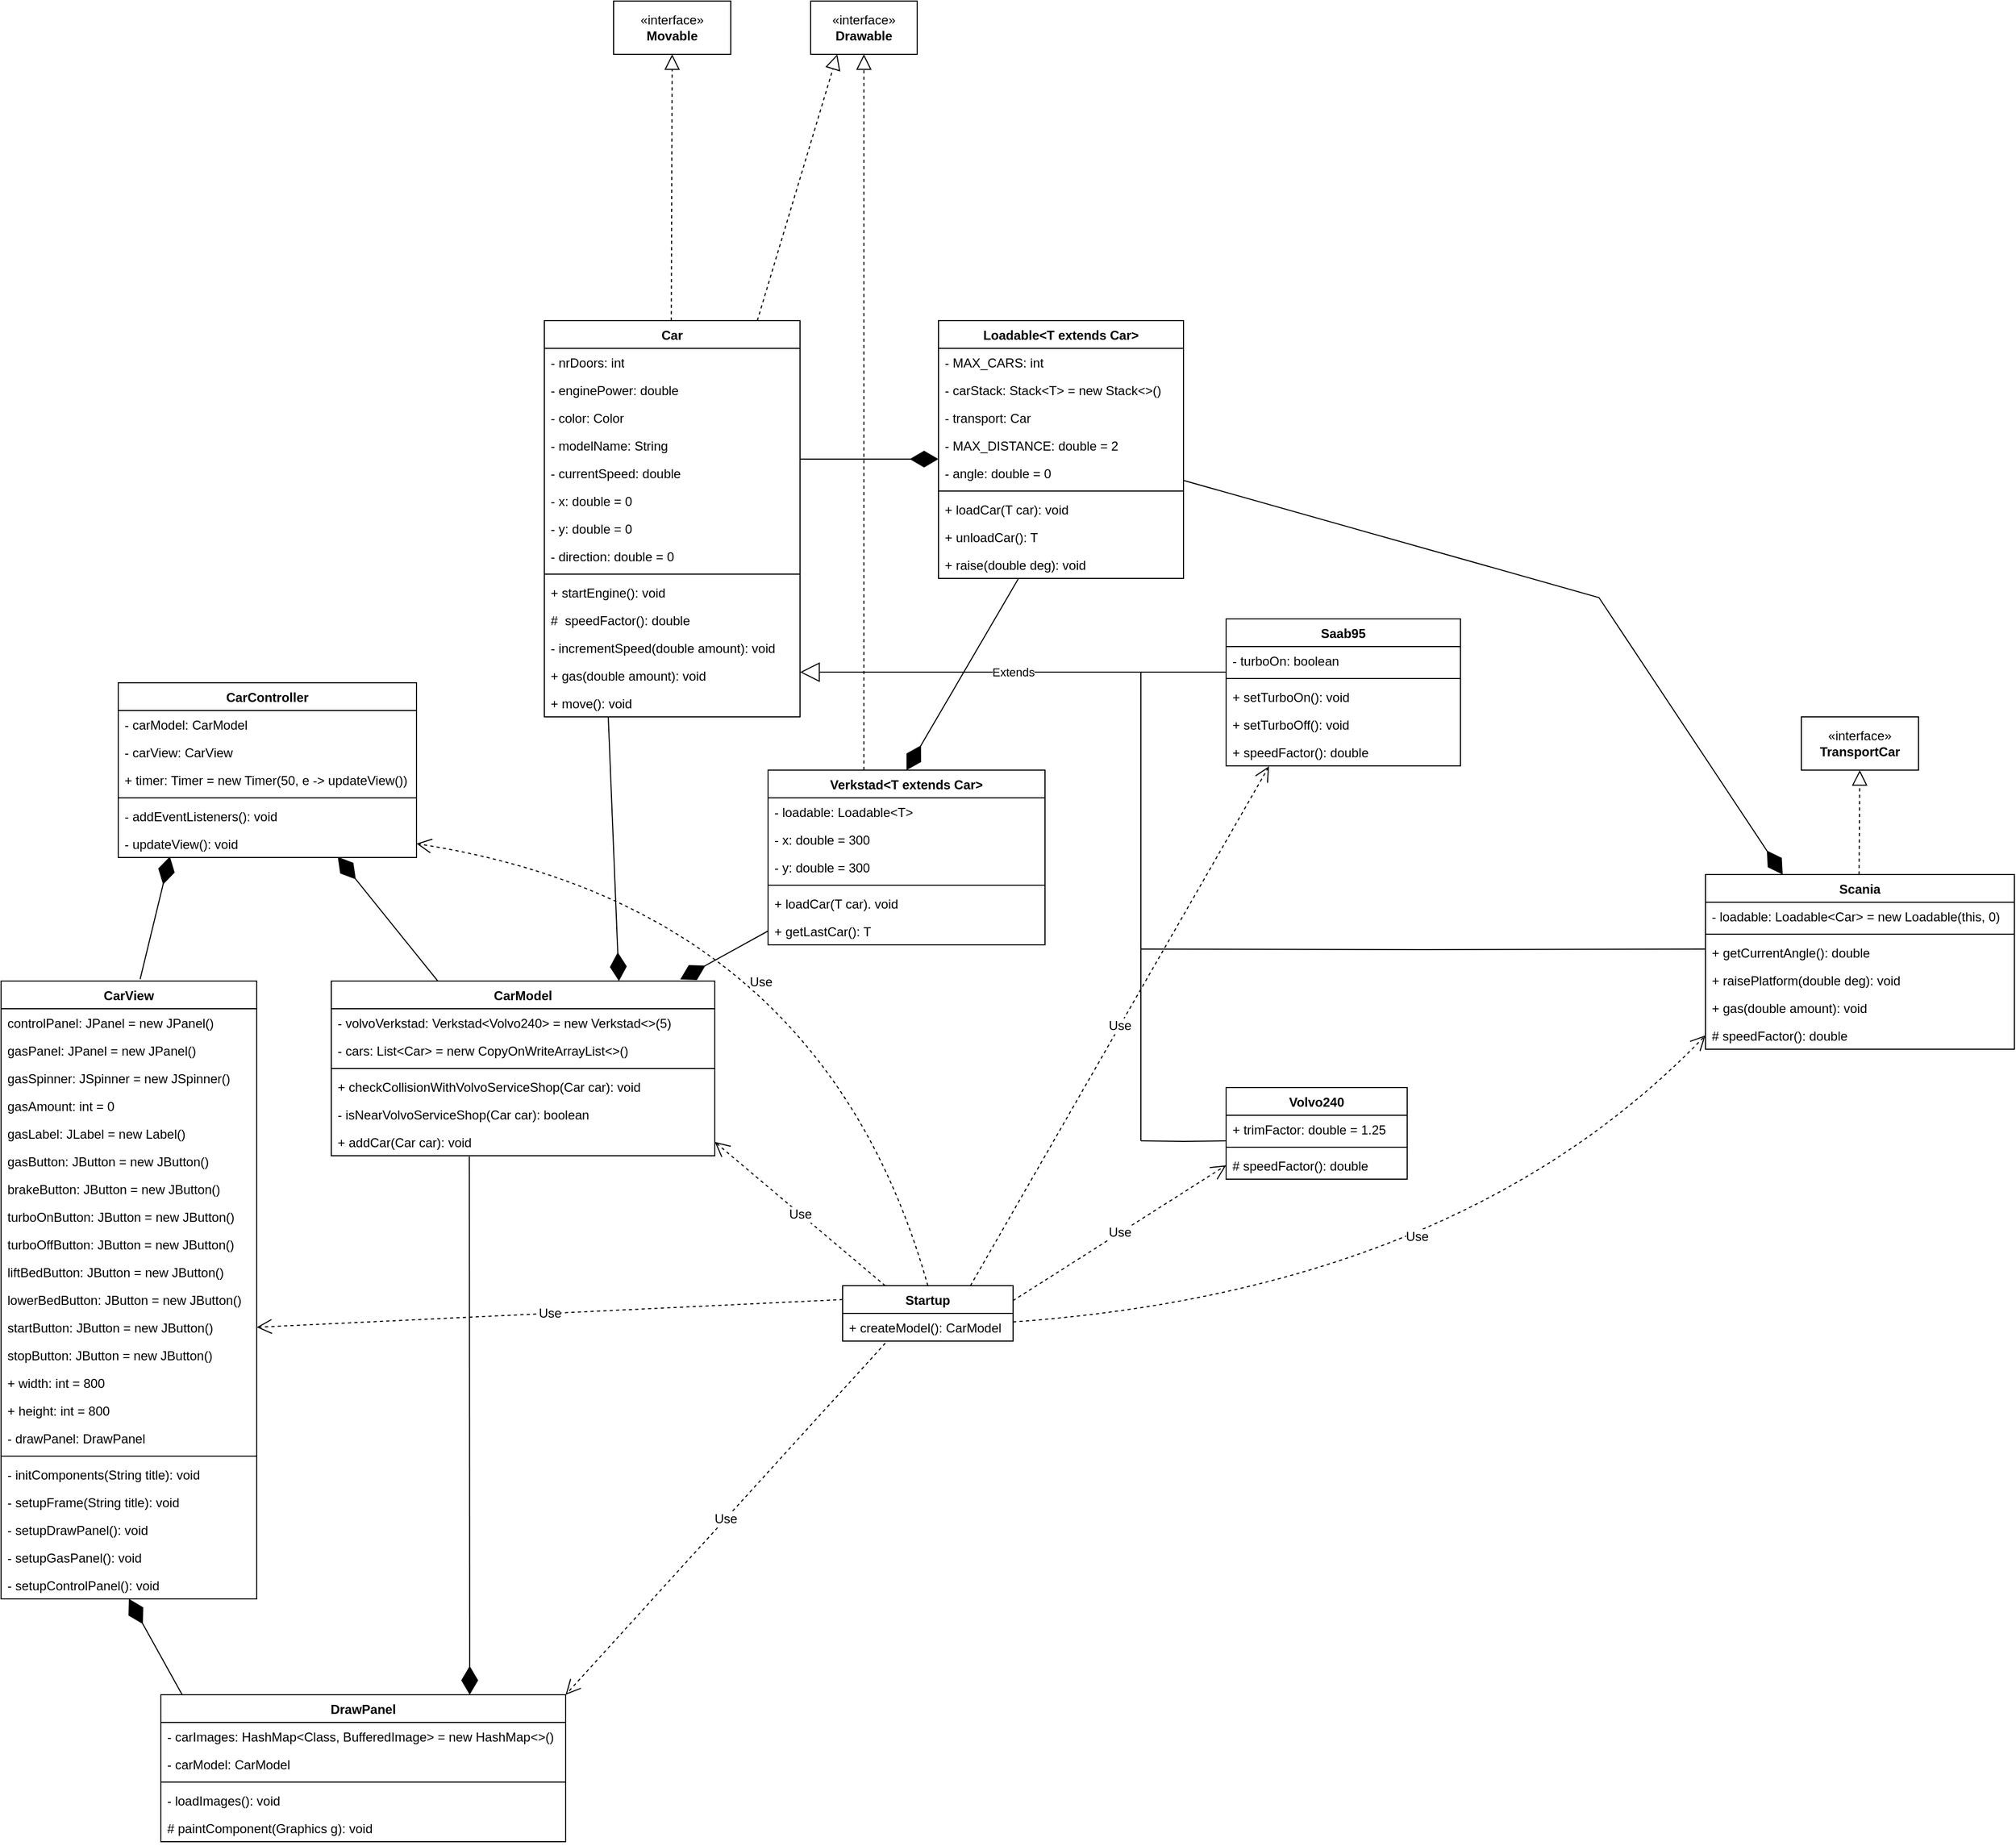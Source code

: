 <mxfile version="26.0.16">
  <diagram id="C5RBs43oDa-KdzZeNtuy" name="Page-1">
    <mxGraphModel dx="3727" dy="2959" grid="1" gridSize="10" guides="1" tooltips="1" connect="1" arrows="1" fold="1" page="1" pageScale="1" pageWidth="827" pageHeight="1169" math="0" shadow="0">
      <root>
        <mxCell id="WIyWlLk6GJQsqaUBKTNV-0" />
        <mxCell id="WIyWlLk6GJQsqaUBKTNV-1" parent="WIyWlLk6GJQsqaUBKTNV-0" />
        <mxCell id="vu15pe2K17fFgzoadhBt-0" value="CarController" style="swimlane;fontStyle=1;align=center;verticalAlign=top;childLayout=stackLayout;horizontal=1;startSize=26;horizontalStack=0;resizeParent=1;resizeParentMax=0;resizeLast=0;collapsible=1;marginBottom=0;whiteSpace=wrap;html=1;" parent="WIyWlLk6GJQsqaUBKTNV-1" vertex="1">
          <mxGeometry x="-560" y="-240" width="280" height="164" as="geometry" />
        </mxCell>
        <mxCell id="vu15pe2K17fFgzoadhBt-7" value="- carModel: CarModel" style="text;strokeColor=none;fillColor=none;align=left;verticalAlign=top;spacingLeft=4;spacingRight=4;overflow=hidden;rotatable=0;points=[[0,0.5],[1,0.5]];portConstraint=eastwest;whiteSpace=wrap;html=1;" parent="vu15pe2K17fFgzoadhBt-0" vertex="1">
          <mxGeometry y="26" width="280" height="26" as="geometry" />
        </mxCell>
        <mxCell id="vu15pe2K17fFgzoadhBt-8" value="- carView: CarView" style="text;strokeColor=none;fillColor=none;align=left;verticalAlign=top;spacingLeft=4;spacingRight=4;overflow=hidden;rotatable=0;points=[[0,0.5],[1,0.5]];portConstraint=eastwest;whiteSpace=wrap;html=1;" parent="vu15pe2K17fFgzoadhBt-0" vertex="1">
          <mxGeometry y="52" width="280" height="26" as="geometry" />
        </mxCell>
        <mxCell id="vu15pe2K17fFgzoadhBt-6" value="+ timer: Timer = new Timer(50, e -&amp;gt; updateView())" style="text;strokeColor=none;fillColor=none;align=left;verticalAlign=top;spacingLeft=4;spacingRight=4;overflow=hidden;rotatable=0;points=[[0,0.5],[1,0.5]];portConstraint=eastwest;whiteSpace=wrap;html=1;" parent="vu15pe2K17fFgzoadhBt-0" vertex="1">
          <mxGeometry y="78" width="280" height="26" as="geometry" />
        </mxCell>
        <mxCell id="vu15pe2K17fFgzoadhBt-2" value="" style="line;strokeWidth=1;fillColor=none;align=left;verticalAlign=middle;spacingTop=-1;spacingLeft=3;spacingRight=3;rotatable=0;labelPosition=right;points=[];portConstraint=eastwest;strokeColor=inherit;" parent="vu15pe2K17fFgzoadhBt-0" vertex="1">
          <mxGeometry y="104" width="280" height="8" as="geometry" />
        </mxCell>
        <mxCell id="vu15pe2K17fFgzoadhBt-10" value="- addEventListeners(): void" style="text;strokeColor=none;fillColor=none;align=left;verticalAlign=top;spacingLeft=4;spacingRight=4;overflow=hidden;rotatable=0;points=[[0,0.5],[1,0.5]];portConstraint=eastwest;whiteSpace=wrap;html=1;" parent="vu15pe2K17fFgzoadhBt-0" vertex="1">
          <mxGeometry y="112" width="280" height="26" as="geometry" />
        </mxCell>
        <mxCell id="vu15pe2K17fFgzoadhBt-9" value="- updateView(): void" style="text;strokeColor=none;fillColor=none;align=left;verticalAlign=top;spacingLeft=4;spacingRight=4;overflow=hidden;rotatable=0;points=[[0,0.5],[1,0.5]];portConstraint=eastwest;whiteSpace=wrap;html=1;" parent="vu15pe2K17fFgzoadhBt-0" vertex="1">
          <mxGeometry y="138" width="280" height="26" as="geometry" />
        </mxCell>
        <mxCell id="vu15pe2K17fFgzoadhBt-11" value="Car" style="swimlane;fontStyle=1;align=center;verticalAlign=top;childLayout=stackLayout;horizontal=1;startSize=26;horizontalStack=0;resizeParent=1;resizeParentMax=0;resizeLast=0;collapsible=1;marginBottom=0;whiteSpace=wrap;html=1;" parent="WIyWlLk6GJQsqaUBKTNV-1" vertex="1">
          <mxGeometry x="-160" y="-580" width="240" height="372" as="geometry" />
        </mxCell>
        <mxCell id="vu15pe2K17fFgzoadhBt-12" value="- nrDoors: int" style="text;strokeColor=none;fillColor=none;align=left;verticalAlign=top;spacingLeft=4;spacingRight=4;overflow=hidden;rotatable=0;points=[[0,0.5],[1,0.5]];portConstraint=eastwest;whiteSpace=wrap;html=1;" parent="vu15pe2K17fFgzoadhBt-11" vertex="1">
          <mxGeometry y="26" width="240" height="26" as="geometry" />
        </mxCell>
        <mxCell id="vu15pe2K17fFgzoadhBt-13" value="- enginePower: double" style="text;strokeColor=none;fillColor=none;align=left;verticalAlign=top;spacingLeft=4;spacingRight=4;overflow=hidden;rotatable=0;points=[[0,0.5],[1,0.5]];portConstraint=eastwest;whiteSpace=wrap;html=1;" parent="vu15pe2K17fFgzoadhBt-11" vertex="1">
          <mxGeometry y="52" width="240" height="26" as="geometry" />
        </mxCell>
        <mxCell id="vu15pe2K17fFgzoadhBt-21" value="- color: Color" style="text;strokeColor=none;fillColor=none;align=left;verticalAlign=top;spacingLeft=4;spacingRight=4;overflow=hidden;rotatable=0;points=[[0,0.5],[1,0.5]];portConstraint=eastwest;whiteSpace=wrap;html=1;" parent="vu15pe2K17fFgzoadhBt-11" vertex="1">
          <mxGeometry y="78" width="240" height="26" as="geometry" />
        </mxCell>
        <mxCell id="vu15pe2K17fFgzoadhBt-20" value="- modelName: String" style="text;strokeColor=none;fillColor=none;align=left;verticalAlign=top;spacingLeft=4;spacingRight=4;overflow=hidden;rotatable=0;points=[[0,0.5],[1,0.5]];portConstraint=eastwest;whiteSpace=wrap;html=1;" parent="vu15pe2K17fFgzoadhBt-11" vertex="1">
          <mxGeometry y="104" width="240" height="26" as="geometry" />
        </mxCell>
        <mxCell id="vu15pe2K17fFgzoadhBt-19" value="- currentSpeed: double" style="text;strokeColor=none;fillColor=none;align=left;verticalAlign=top;spacingLeft=4;spacingRight=4;overflow=hidden;rotatable=0;points=[[0,0.5],[1,0.5]];portConstraint=eastwest;whiteSpace=wrap;html=1;" parent="vu15pe2K17fFgzoadhBt-11" vertex="1">
          <mxGeometry y="130" width="240" height="26" as="geometry" />
        </mxCell>
        <mxCell id="vu15pe2K17fFgzoadhBt-22" value="- x: double = 0" style="text;strokeColor=none;fillColor=none;align=left;verticalAlign=top;spacingLeft=4;spacingRight=4;overflow=hidden;rotatable=0;points=[[0,0.5],[1,0.5]];portConstraint=eastwest;whiteSpace=wrap;html=1;" parent="vu15pe2K17fFgzoadhBt-11" vertex="1">
          <mxGeometry y="156" width="240" height="26" as="geometry" />
        </mxCell>
        <mxCell id="vu15pe2K17fFgzoadhBt-18" value="- y: double = 0" style="text;strokeColor=none;fillColor=none;align=left;verticalAlign=top;spacingLeft=4;spacingRight=4;overflow=hidden;rotatable=0;points=[[0,0.5],[1,0.5]];portConstraint=eastwest;whiteSpace=wrap;html=1;" parent="vu15pe2K17fFgzoadhBt-11" vertex="1">
          <mxGeometry y="182" width="240" height="26" as="geometry" />
        </mxCell>
        <mxCell id="vu15pe2K17fFgzoadhBt-14" value="- direction: double = 0" style="text;strokeColor=none;fillColor=none;align=left;verticalAlign=top;spacingLeft=4;spacingRight=4;overflow=hidden;rotatable=0;points=[[0,0.5],[1,0.5]];portConstraint=eastwest;whiteSpace=wrap;html=1;" parent="vu15pe2K17fFgzoadhBt-11" vertex="1">
          <mxGeometry y="208" width="240" height="26" as="geometry" />
        </mxCell>
        <mxCell id="vu15pe2K17fFgzoadhBt-15" value="" style="line;strokeWidth=1;fillColor=none;align=left;verticalAlign=middle;spacingTop=-1;spacingLeft=3;spacingRight=3;rotatable=0;labelPosition=right;points=[];portConstraint=eastwest;strokeColor=inherit;" parent="vu15pe2K17fFgzoadhBt-11" vertex="1">
          <mxGeometry y="234" width="240" height="8" as="geometry" />
        </mxCell>
        <mxCell id="vu15pe2K17fFgzoadhBt-23" value="+ startEngine(): void" style="text;strokeColor=none;fillColor=none;align=left;verticalAlign=top;spacingLeft=4;spacingRight=4;overflow=hidden;rotatable=0;points=[[0,0.5],[1,0.5]];portConstraint=eastwest;whiteSpace=wrap;html=1;" parent="vu15pe2K17fFgzoadhBt-11" vertex="1">
          <mxGeometry y="242" width="240" height="26" as="geometry" />
        </mxCell>
        <mxCell id="vu15pe2K17fFgzoadhBt-24" value="# &amp;nbsp;speedFactor(): double" style="text;strokeColor=none;fillColor=none;align=left;verticalAlign=top;spacingLeft=4;spacingRight=4;overflow=hidden;rotatable=0;points=[[0,0.5],[1,0.5]];portConstraint=eastwest;whiteSpace=wrap;html=1;" parent="vu15pe2K17fFgzoadhBt-11" vertex="1">
          <mxGeometry y="268" width="240" height="26" as="geometry" />
        </mxCell>
        <mxCell id="vu15pe2K17fFgzoadhBt-17" value="- incrementSpeed(double amount): void" style="text;strokeColor=none;fillColor=none;align=left;verticalAlign=top;spacingLeft=4;spacingRight=4;overflow=hidden;rotatable=0;points=[[0,0.5],[1,0.5]];portConstraint=eastwest;whiteSpace=wrap;html=1;" parent="vu15pe2K17fFgzoadhBt-11" vertex="1">
          <mxGeometry y="294" width="240" height="26" as="geometry" />
        </mxCell>
        <mxCell id="vu15pe2K17fFgzoadhBt-25" value="+ gas(double amount): void" style="text;strokeColor=none;fillColor=none;align=left;verticalAlign=top;spacingLeft=4;spacingRight=4;overflow=hidden;rotatable=0;points=[[0,0.5],[1,0.5]];portConstraint=eastwest;whiteSpace=wrap;html=1;" parent="vu15pe2K17fFgzoadhBt-11" vertex="1">
          <mxGeometry y="320" width="240" height="26" as="geometry" />
        </mxCell>
        <mxCell id="vu15pe2K17fFgzoadhBt-26" value="+ move(): void" style="text;strokeColor=none;fillColor=none;align=left;verticalAlign=top;spacingLeft=4;spacingRight=4;overflow=hidden;rotatable=0;points=[[0,0.5],[1,0.5]];portConstraint=eastwest;whiteSpace=wrap;html=1;" parent="vu15pe2K17fFgzoadhBt-11" vertex="1">
          <mxGeometry y="346" width="240" height="26" as="geometry" />
        </mxCell>
        <mxCell id="vu15pe2K17fFgzoadhBt-28" value="CarModel" style="swimlane;fontStyle=1;align=center;verticalAlign=top;childLayout=stackLayout;horizontal=1;startSize=26;horizontalStack=0;resizeParent=1;resizeParentMax=0;resizeLast=0;collapsible=1;marginBottom=0;whiteSpace=wrap;html=1;" parent="WIyWlLk6GJQsqaUBKTNV-1" vertex="1">
          <mxGeometry x="-360" y="40" width="360" height="164" as="geometry" />
        </mxCell>
        <mxCell id="vu15pe2K17fFgzoadhBt-29" value="- volvoVerkstad: Verkstad&amp;lt;Volvo240&amp;gt; = new Verkstad&amp;lt;&amp;gt;(5)" style="text;strokeColor=none;fillColor=none;align=left;verticalAlign=top;spacingLeft=4;spacingRight=4;overflow=hidden;rotatable=0;points=[[0,0.5],[1,0.5]];portConstraint=eastwest;whiteSpace=wrap;html=1;" parent="vu15pe2K17fFgzoadhBt-28" vertex="1">
          <mxGeometry y="26" width="360" height="26" as="geometry" />
        </mxCell>
        <mxCell id="vu15pe2K17fFgzoadhBt-30" value="- cars: List&amp;lt;Car&amp;gt; = nerw CopyOnWriteArrayList&amp;lt;&amp;gt;()" style="text;strokeColor=none;fillColor=none;align=left;verticalAlign=top;spacingLeft=4;spacingRight=4;overflow=hidden;rotatable=0;points=[[0,0.5],[1,0.5]];portConstraint=eastwest;whiteSpace=wrap;html=1;" parent="vu15pe2K17fFgzoadhBt-28" vertex="1">
          <mxGeometry y="52" width="360" height="26" as="geometry" />
        </mxCell>
        <mxCell id="vu15pe2K17fFgzoadhBt-37" value="" style="line;strokeWidth=1;fillColor=none;align=left;verticalAlign=middle;spacingTop=-1;spacingLeft=3;spacingRight=3;rotatable=0;labelPosition=right;points=[];portConstraint=eastwest;strokeColor=inherit;" parent="vu15pe2K17fFgzoadhBt-28" vertex="1">
          <mxGeometry y="78" width="360" height="8" as="geometry" />
        </mxCell>
        <mxCell id="vu15pe2K17fFgzoadhBt-38" value="+ checkCollisionWithVolvoServiceShop(Car car): void" style="text;strokeColor=none;fillColor=none;align=left;verticalAlign=top;spacingLeft=4;spacingRight=4;overflow=hidden;rotatable=0;points=[[0,0.5],[1,0.5]];portConstraint=eastwest;whiteSpace=wrap;html=1;" parent="vu15pe2K17fFgzoadhBt-28" vertex="1">
          <mxGeometry y="86" width="360" height="26" as="geometry" />
        </mxCell>
        <mxCell id="vu15pe2K17fFgzoadhBt-39" value="- isNearVolvoServiceShop(Car car): boolean" style="text;strokeColor=none;fillColor=none;align=left;verticalAlign=top;spacingLeft=4;spacingRight=4;overflow=hidden;rotatable=0;points=[[0,0.5],[1,0.5]];portConstraint=eastwest;whiteSpace=wrap;html=1;" parent="vu15pe2K17fFgzoadhBt-28" vertex="1">
          <mxGeometry y="112" width="360" height="26" as="geometry" />
        </mxCell>
        <mxCell id="vu15pe2K17fFgzoadhBt-40" value="+ addCar(Car car): void" style="text;strokeColor=none;fillColor=none;align=left;verticalAlign=top;spacingLeft=4;spacingRight=4;overflow=hidden;rotatable=0;points=[[0,0.5],[1,0.5]];portConstraint=eastwest;whiteSpace=wrap;html=1;" parent="vu15pe2K17fFgzoadhBt-28" vertex="1">
          <mxGeometry y="138" width="360" height="26" as="geometry" />
        </mxCell>
        <mxCell id="vu15pe2K17fFgzoadhBt-44" value="Loadable&amp;lt;T extends Car&amp;gt;" style="swimlane;fontStyle=1;align=center;verticalAlign=top;childLayout=stackLayout;horizontal=1;startSize=26;horizontalStack=0;resizeParent=1;resizeParentMax=0;resizeLast=0;collapsible=1;marginBottom=0;whiteSpace=wrap;html=1;" parent="WIyWlLk6GJQsqaUBKTNV-1" vertex="1">
          <mxGeometry x="210" y="-580" width="230" height="242" as="geometry" />
        </mxCell>
        <mxCell id="vu15pe2K17fFgzoadhBt-45" value="- MAX_CARS: int" style="text;strokeColor=none;fillColor=none;align=left;verticalAlign=top;spacingLeft=4;spacingRight=4;overflow=hidden;rotatable=0;points=[[0,0.5],[1,0.5]];portConstraint=eastwest;whiteSpace=wrap;html=1;" parent="vu15pe2K17fFgzoadhBt-44" vertex="1">
          <mxGeometry y="26" width="230" height="26" as="geometry" />
        </mxCell>
        <mxCell id="vu15pe2K17fFgzoadhBt-46" value="- carStack: Stack&amp;lt;T&amp;gt; = new Stack&amp;lt;&amp;gt;()" style="text;strokeColor=none;fillColor=none;align=left;verticalAlign=top;spacingLeft=4;spacingRight=4;overflow=hidden;rotatable=0;points=[[0,0.5],[1,0.5]];portConstraint=eastwest;whiteSpace=wrap;html=1;" parent="vu15pe2K17fFgzoadhBt-44" vertex="1">
          <mxGeometry y="52" width="230" height="26" as="geometry" />
        </mxCell>
        <mxCell id="vu15pe2K17fFgzoadhBt-52" value="- transport: Car" style="text;strokeColor=none;fillColor=none;align=left;verticalAlign=top;spacingLeft=4;spacingRight=4;overflow=hidden;rotatable=0;points=[[0,0.5],[1,0.5]];portConstraint=eastwest;whiteSpace=wrap;html=1;" parent="vu15pe2K17fFgzoadhBt-44" vertex="1">
          <mxGeometry y="78" width="230" height="26" as="geometry" />
        </mxCell>
        <mxCell id="vu15pe2K17fFgzoadhBt-53" value="- MAX_DISTANCE: double = 2" style="text;strokeColor=none;fillColor=none;align=left;verticalAlign=top;spacingLeft=4;spacingRight=4;overflow=hidden;rotatable=0;points=[[0,0.5],[1,0.5]];portConstraint=eastwest;whiteSpace=wrap;html=1;" parent="vu15pe2K17fFgzoadhBt-44" vertex="1">
          <mxGeometry y="104" width="230" height="26" as="geometry" />
        </mxCell>
        <mxCell id="vu15pe2K17fFgzoadhBt-51" value="- angle: double = 0" style="text;strokeColor=none;fillColor=none;align=left;verticalAlign=top;spacingLeft=4;spacingRight=4;overflow=hidden;rotatable=0;points=[[0,0.5],[1,0.5]];portConstraint=eastwest;whiteSpace=wrap;html=1;" parent="vu15pe2K17fFgzoadhBt-44" vertex="1">
          <mxGeometry y="130" width="230" height="26" as="geometry" />
        </mxCell>
        <mxCell id="vu15pe2K17fFgzoadhBt-47" value="" style="line;strokeWidth=1;fillColor=none;align=left;verticalAlign=middle;spacingTop=-1;spacingLeft=3;spacingRight=3;rotatable=0;labelPosition=right;points=[];portConstraint=eastwest;strokeColor=inherit;" parent="vu15pe2K17fFgzoadhBt-44" vertex="1">
          <mxGeometry y="156" width="230" height="8" as="geometry" />
        </mxCell>
        <mxCell id="vu15pe2K17fFgzoadhBt-48" value="+ loadCar(T car): void" style="text;strokeColor=none;fillColor=none;align=left;verticalAlign=top;spacingLeft=4;spacingRight=4;overflow=hidden;rotatable=0;points=[[0,0.5],[1,0.5]];portConstraint=eastwest;whiteSpace=wrap;html=1;" parent="vu15pe2K17fFgzoadhBt-44" vertex="1">
          <mxGeometry y="164" width="230" height="26" as="geometry" />
        </mxCell>
        <mxCell id="vu15pe2K17fFgzoadhBt-49" value="+ unloadCar(): T" style="text;strokeColor=none;fillColor=none;align=left;verticalAlign=top;spacingLeft=4;spacingRight=4;overflow=hidden;rotatable=0;points=[[0,0.5],[1,0.5]];portConstraint=eastwest;whiteSpace=wrap;html=1;" parent="vu15pe2K17fFgzoadhBt-44" vertex="1">
          <mxGeometry y="190" width="230" height="26" as="geometry" />
        </mxCell>
        <mxCell id="vu15pe2K17fFgzoadhBt-50" value="+ raise(double deg): void" style="text;strokeColor=none;fillColor=none;align=left;verticalAlign=top;spacingLeft=4;spacingRight=4;overflow=hidden;rotatable=0;points=[[0,0.5],[1,0.5]];portConstraint=eastwest;whiteSpace=wrap;html=1;" parent="vu15pe2K17fFgzoadhBt-44" vertex="1">
          <mxGeometry y="216" width="230" height="26" as="geometry" />
        </mxCell>
        <mxCell id="vu15pe2K17fFgzoadhBt-54" value="Saab95" style="swimlane;fontStyle=1;align=center;verticalAlign=top;childLayout=stackLayout;horizontal=1;startSize=26;horizontalStack=0;resizeParent=1;resizeParentMax=0;resizeLast=0;collapsible=1;marginBottom=0;whiteSpace=wrap;html=1;" parent="WIyWlLk6GJQsqaUBKTNV-1" vertex="1">
          <mxGeometry x="480" y="-300" width="220" height="138" as="geometry" />
        </mxCell>
        <mxCell id="vu15pe2K17fFgzoadhBt-56" value="- turboOn: boolean" style="text;strokeColor=none;fillColor=none;align=left;verticalAlign=top;spacingLeft=4;spacingRight=4;overflow=hidden;rotatable=0;points=[[0,0.5],[1,0.5]];portConstraint=eastwest;whiteSpace=wrap;html=1;" parent="vu15pe2K17fFgzoadhBt-54" vertex="1">
          <mxGeometry y="26" width="220" height="26" as="geometry" />
        </mxCell>
        <mxCell id="vu15pe2K17fFgzoadhBt-60" value="" style="line;strokeWidth=1;fillColor=none;align=left;verticalAlign=middle;spacingTop=-1;spacingLeft=3;spacingRight=3;rotatable=0;labelPosition=right;points=[];portConstraint=eastwest;strokeColor=inherit;" parent="vu15pe2K17fFgzoadhBt-54" vertex="1">
          <mxGeometry y="52" width="220" height="8" as="geometry" />
        </mxCell>
        <mxCell id="vu15pe2K17fFgzoadhBt-61" value="+ setTurboOn(): void" style="text;strokeColor=none;fillColor=none;align=left;verticalAlign=top;spacingLeft=4;spacingRight=4;overflow=hidden;rotatable=0;points=[[0,0.5],[1,0.5]];portConstraint=eastwest;whiteSpace=wrap;html=1;" parent="vu15pe2K17fFgzoadhBt-54" vertex="1">
          <mxGeometry y="60" width="220" height="26" as="geometry" />
        </mxCell>
        <mxCell id="vu15pe2K17fFgzoadhBt-62" value="+ setTurboOff(): void" style="text;strokeColor=none;fillColor=none;align=left;verticalAlign=top;spacingLeft=4;spacingRight=4;overflow=hidden;rotatable=0;points=[[0,0.5],[1,0.5]];portConstraint=eastwest;whiteSpace=wrap;html=1;" parent="vu15pe2K17fFgzoadhBt-54" vertex="1">
          <mxGeometry y="86" width="220" height="26" as="geometry" />
        </mxCell>
        <mxCell id="vu15pe2K17fFgzoadhBt-63" value="+ speedFactor(): double" style="text;strokeColor=none;fillColor=none;align=left;verticalAlign=top;spacingLeft=4;spacingRight=4;overflow=hidden;rotatable=0;points=[[0,0.5],[1,0.5]];portConstraint=eastwest;whiteSpace=wrap;html=1;" parent="vu15pe2K17fFgzoadhBt-54" vertex="1">
          <mxGeometry y="112" width="220" height="26" as="geometry" />
        </mxCell>
        <mxCell id="vu15pe2K17fFgzoadhBt-64" value="Scania" style="swimlane;fontStyle=1;align=center;verticalAlign=top;childLayout=stackLayout;horizontal=1;startSize=26;horizontalStack=0;resizeParent=1;resizeParentMax=0;resizeLast=0;collapsible=1;marginBottom=0;whiteSpace=wrap;html=1;" parent="WIyWlLk6GJQsqaUBKTNV-1" vertex="1">
          <mxGeometry x="930" y="-60" width="290" height="164" as="geometry" />
        </mxCell>
        <mxCell id="vu15pe2K17fFgzoadhBt-65" value="- loadable: Loadable&amp;lt;Car&amp;gt; = new Loadable(this, 0)" style="text;strokeColor=none;fillColor=none;align=left;verticalAlign=top;spacingLeft=4;spacingRight=4;overflow=hidden;rotatable=0;points=[[0,0.5],[1,0.5]];portConstraint=eastwest;whiteSpace=wrap;html=1;" parent="vu15pe2K17fFgzoadhBt-64" vertex="1">
          <mxGeometry y="26" width="290" height="26" as="geometry" />
        </mxCell>
        <mxCell id="vu15pe2K17fFgzoadhBt-66" value="" style="line;strokeWidth=1;fillColor=none;align=left;verticalAlign=middle;spacingTop=-1;spacingLeft=3;spacingRight=3;rotatable=0;labelPosition=right;points=[];portConstraint=eastwest;strokeColor=inherit;" parent="vu15pe2K17fFgzoadhBt-64" vertex="1">
          <mxGeometry y="52" width="290" height="8" as="geometry" />
        </mxCell>
        <mxCell id="vu15pe2K17fFgzoadhBt-67" value="+ getCurrentAngle(): double" style="text;strokeColor=none;fillColor=none;align=left;verticalAlign=top;spacingLeft=4;spacingRight=4;overflow=hidden;rotatable=0;points=[[0,0.5],[1,0.5]];portConstraint=eastwest;whiteSpace=wrap;html=1;" parent="vu15pe2K17fFgzoadhBt-64" vertex="1">
          <mxGeometry y="60" width="290" height="26" as="geometry" />
        </mxCell>
        <mxCell id="vu15pe2K17fFgzoadhBt-68" value="+ raisePlatform(double deg): void" style="text;strokeColor=none;fillColor=none;align=left;verticalAlign=top;spacingLeft=4;spacingRight=4;overflow=hidden;rotatable=0;points=[[0,0.5],[1,0.5]];portConstraint=eastwest;whiteSpace=wrap;html=1;" parent="vu15pe2K17fFgzoadhBt-64" vertex="1">
          <mxGeometry y="86" width="290" height="26" as="geometry" />
        </mxCell>
        <mxCell id="vu15pe2K17fFgzoadhBt-69" value="+ gas(double amount): void" style="text;strokeColor=none;fillColor=none;align=left;verticalAlign=top;spacingLeft=4;spacingRight=4;overflow=hidden;rotatable=0;points=[[0,0.5],[1,0.5]];portConstraint=eastwest;whiteSpace=wrap;html=1;" parent="vu15pe2K17fFgzoadhBt-64" vertex="1">
          <mxGeometry y="112" width="290" height="26" as="geometry" />
        </mxCell>
        <mxCell id="vu15pe2K17fFgzoadhBt-70" value="# speedFactor(): double" style="text;strokeColor=none;fillColor=none;align=left;verticalAlign=top;spacingLeft=4;spacingRight=4;overflow=hidden;rotatable=0;points=[[0,0.5],[1,0.5]];portConstraint=eastwest;whiteSpace=wrap;html=1;" parent="vu15pe2K17fFgzoadhBt-64" vertex="1">
          <mxGeometry y="138" width="290" height="26" as="geometry" />
        </mxCell>
        <mxCell id="vu15pe2K17fFgzoadhBt-71" value="Verkstad&amp;lt;T extends Car&amp;gt;" style="swimlane;fontStyle=1;align=center;verticalAlign=top;childLayout=stackLayout;horizontal=1;startSize=26;horizontalStack=0;resizeParent=1;resizeParentMax=0;resizeLast=0;collapsible=1;marginBottom=0;whiteSpace=wrap;html=1;" parent="WIyWlLk6GJQsqaUBKTNV-1" vertex="1">
          <mxGeometry x="50" y="-158" width="260" height="164" as="geometry" />
        </mxCell>
        <mxCell id="vu15pe2K17fFgzoadhBt-78" value="- loadable: Loadable&amp;lt;T&amp;gt;" style="text;strokeColor=none;fillColor=none;align=left;verticalAlign=top;spacingLeft=4;spacingRight=4;overflow=hidden;rotatable=0;points=[[0,0.5],[1,0.5]];portConstraint=eastwest;whiteSpace=wrap;html=1;" parent="vu15pe2K17fFgzoadhBt-71" vertex="1">
          <mxGeometry y="26" width="260" height="26" as="geometry" />
        </mxCell>
        <mxCell id="vu15pe2K17fFgzoadhBt-79" value="- x: double = 300" style="text;strokeColor=none;fillColor=none;align=left;verticalAlign=top;spacingLeft=4;spacingRight=4;overflow=hidden;rotatable=0;points=[[0,0.5],[1,0.5]];portConstraint=eastwest;whiteSpace=wrap;html=1;" parent="vu15pe2K17fFgzoadhBt-71" vertex="1">
          <mxGeometry y="52" width="260" height="26" as="geometry" />
        </mxCell>
        <mxCell id="vu15pe2K17fFgzoadhBt-72" value="- y: double = 300" style="text;strokeColor=none;fillColor=none;align=left;verticalAlign=top;spacingLeft=4;spacingRight=4;overflow=hidden;rotatable=0;points=[[0,0.5],[1,0.5]];portConstraint=eastwest;whiteSpace=wrap;html=1;" parent="vu15pe2K17fFgzoadhBt-71" vertex="1">
          <mxGeometry y="78" width="260" height="26" as="geometry" />
        </mxCell>
        <mxCell id="vu15pe2K17fFgzoadhBt-73" value="" style="line;strokeWidth=1;fillColor=none;align=left;verticalAlign=middle;spacingTop=-1;spacingLeft=3;spacingRight=3;rotatable=0;labelPosition=right;points=[];portConstraint=eastwest;strokeColor=inherit;" parent="vu15pe2K17fFgzoadhBt-71" vertex="1">
          <mxGeometry y="104" width="260" height="8" as="geometry" />
        </mxCell>
        <mxCell id="vu15pe2K17fFgzoadhBt-74" value="+ loadCar(T car). void" style="text;strokeColor=none;fillColor=none;align=left;verticalAlign=top;spacingLeft=4;spacingRight=4;overflow=hidden;rotatable=0;points=[[0,0.5],[1,0.5]];portConstraint=eastwest;whiteSpace=wrap;html=1;" parent="vu15pe2K17fFgzoadhBt-71" vertex="1">
          <mxGeometry y="112" width="260" height="26" as="geometry" />
        </mxCell>
        <mxCell id="vu15pe2K17fFgzoadhBt-75" value="+ getLastCar(): T" style="text;strokeColor=none;fillColor=none;align=left;verticalAlign=top;spacingLeft=4;spacingRight=4;overflow=hidden;rotatable=0;points=[[0,0.5],[1,0.5]];portConstraint=eastwest;whiteSpace=wrap;html=1;" parent="vu15pe2K17fFgzoadhBt-71" vertex="1">
          <mxGeometry y="138" width="260" height="26" as="geometry" />
        </mxCell>
        <mxCell id="vu15pe2K17fFgzoadhBt-80" value="Volvo240" style="swimlane;fontStyle=1;align=center;verticalAlign=top;childLayout=stackLayout;horizontal=1;startSize=26;horizontalStack=0;resizeParent=1;resizeParentMax=0;resizeLast=0;collapsible=1;marginBottom=0;whiteSpace=wrap;html=1;" parent="WIyWlLk6GJQsqaUBKTNV-1" vertex="1">
          <mxGeometry x="480" y="140" width="170" height="86" as="geometry" />
        </mxCell>
        <mxCell id="vu15pe2K17fFgzoadhBt-83" value="+ trimFactor: double = 1.25" style="text;strokeColor=none;fillColor=none;align=left;verticalAlign=top;spacingLeft=4;spacingRight=4;overflow=hidden;rotatable=0;points=[[0,0.5],[1,0.5]];portConstraint=eastwest;whiteSpace=wrap;html=1;" parent="vu15pe2K17fFgzoadhBt-80" vertex="1">
          <mxGeometry y="26" width="170" height="26" as="geometry" />
        </mxCell>
        <mxCell id="vu15pe2K17fFgzoadhBt-84" value="" style="line;strokeWidth=1;fillColor=none;align=left;verticalAlign=middle;spacingTop=-1;spacingLeft=3;spacingRight=3;rotatable=0;labelPosition=right;points=[];portConstraint=eastwest;strokeColor=inherit;" parent="vu15pe2K17fFgzoadhBt-80" vertex="1">
          <mxGeometry y="52" width="170" height="8" as="geometry" />
        </mxCell>
        <mxCell id="vu15pe2K17fFgzoadhBt-85" value="# speedFactor(): double" style="text;strokeColor=none;fillColor=none;align=left;verticalAlign=top;spacingLeft=4;spacingRight=4;overflow=hidden;rotatable=0;points=[[0,0.5],[1,0.5]];portConstraint=eastwest;whiteSpace=wrap;html=1;" parent="vu15pe2K17fFgzoadhBt-80" vertex="1">
          <mxGeometry y="60" width="170" height="26" as="geometry" />
        </mxCell>
        <mxCell id="vu15pe2K17fFgzoadhBt-87" value="CarView" style="swimlane;fontStyle=1;align=center;verticalAlign=top;childLayout=stackLayout;horizontal=1;startSize=26;horizontalStack=0;resizeParent=1;resizeParentMax=0;resizeLast=0;collapsible=1;marginBottom=0;whiteSpace=wrap;html=1;" parent="WIyWlLk6GJQsqaUBKTNV-1" vertex="1">
          <mxGeometry x="-670" y="40" width="240" height="580" as="geometry" />
        </mxCell>
        <mxCell id="vu15pe2K17fFgzoadhBt-88" value="controlPanel: JPanel = new JPanel()" style="text;strokeColor=none;fillColor=none;align=left;verticalAlign=top;spacingLeft=4;spacingRight=4;overflow=hidden;rotatable=0;points=[[0,0.5],[1,0.5]];portConstraint=eastwest;whiteSpace=wrap;html=1;" parent="vu15pe2K17fFgzoadhBt-87" vertex="1">
          <mxGeometry y="26" width="240" height="26" as="geometry" />
        </mxCell>
        <mxCell id="vu15pe2K17fFgzoadhBt-89" value="gasPanel: JPanel = new JPanel()" style="text;strokeColor=none;fillColor=none;align=left;verticalAlign=top;spacingLeft=4;spacingRight=4;overflow=hidden;rotatable=0;points=[[0,0.5],[1,0.5]];portConstraint=eastwest;whiteSpace=wrap;html=1;" parent="vu15pe2K17fFgzoadhBt-87" vertex="1">
          <mxGeometry y="52" width="240" height="26" as="geometry" />
        </mxCell>
        <mxCell id="vu15pe2K17fFgzoadhBt-90" value="gasSpinner: JSpinner = new JSpinner()" style="text;strokeColor=none;fillColor=none;align=left;verticalAlign=top;spacingLeft=4;spacingRight=4;overflow=hidden;rotatable=0;points=[[0,0.5],[1,0.5]];portConstraint=eastwest;whiteSpace=wrap;html=1;" parent="vu15pe2K17fFgzoadhBt-87" vertex="1">
          <mxGeometry y="78" width="240" height="26" as="geometry" />
        </mxCell>
        <mxCell id="vu15pe2K17fFgzoadhBt-91" value="gasAmount: int = 0" style="text;strokeColor=none;fillColor=none;align=left;verticalAlign=top;spacingLeft=4;spacingRight=4;overflow=hidden;rotatable=0;points=[[0,0.5],[1,0.5]];portConstraint=eastwest;whiteSpace=wrap;html=1;" parent="vu15pe2K17fFgzoadhBt-87" vertex="1">
          <mxGeometry y="104" width="240" height="26" as="geometry" />
        </mxCell>
        <mxCell id="vu15pe2K17fFgzoadhBt-92" value="gasLabel: JLabel = new Label()" style="text;strokeColor=none;fillColor=none;align=left;verticalAlign=top;spacingLeft=4;spacingRight=4;overflow=hidden;rotatable=0;points=[[0,0.5],[1,0.5]];portConstraint=eastwest;whiteSpace=wrap;html=1;" parent="vu15pe2K17fFgzoadhBt-87" vertex="1">
          <mxGeometry y="130" width="240" height="26" as="geometry" />
        </mxCell>
        <mxCell id="vu15pe2K17fFgzoadhBt-93" value="gasButton: JButton = new JButton()" style="text;strokeColor=none;fillColor=none;align=left;verticalAlign=top;spacingLeft=4;spacingRight=4;overflow=hidden;rotatable=0;points=[[0,0.5],[1,0.5]];portConstraint=eastwest;whiteSpace=wrap;html=1;" parent="vu15pe2K17fFgzoadhBt-87" vertex="1">
          <mxGeometry y="156" width="240" height="26" as="geometry" />
        </mxCell>
        <mxCell id="vu15pe2K17fFgzoadhBt-94" value="brakeButton: JButton = new JButton()" style="text;strokeColor=none;fillColor=none;align=left;verticalAlign=top;spacingLeft=4;spacingRight=4;overflow=hidden;rotatable=0;points=[[0,0.5],[1,0.5]];portConstraint=eastwest;whiteSpace=wrap;html=1;" parent="vu15pe2K17fFgzoadhBt-87" vertex="1">
          <mxGeometry y="182" width="240" height="26" as="geometry" />
        </mxCell>
        <mxCell id="vu15pe2K17fFgzoadhBt-95" value="turboOnButton: JButton = new JButton()" style="text;strokeColor=none;fillColor=none;align=left;verticalAlign=top;spacingLeft=4;spacingRight=4;overflow=hidden;rotatable=0;points=[[0,0.5],[1,0.5]];portConstraint=eastwest;whiteSpace=wrap;html=1;" parent="vu15pe2K17fFgzoadhBt-87" vertex="1">
          <mxGeometry y="208" width="240" height="26" as="geometry" />
        </mxCell>
        <mxCell id="vu15pe2K17fFgzoadhBt-102" value="turboOffButton: JButton = new JButton()" style="text;strokeColor=none;fillColor=none;align=left;verticalAlign=top;spacingLeft=4;spacingRight=4;overflow=hidden;rotatable=0;points=[[0,0.5],[1,0.5]];portConstraint=eastwest;whiteSpace=wrap;html=1;" parent="vu15pe2K17fFgzoadhBt-87" vertex="1">
          <mxGeometry y="234" width="240" height="26" as="geometry" />
        </mxCell>
        <mxCell id="vu15pe2K17fFgzoadhBt-105" value="liftBedButton: JButton = new JButton()" style="text;strokeColor=none;fillColor=none;align=left;verticalAlign=top;spacingLeft=4;spacingRight=4;overflow=hidden;rotatable=0;points=[[0,0.5],[1,0.5]];portConstraint=eastwest;whiteSpace=wrap;html=1;" parent="vu15pe2K17fFgzoadhBt-87" vertex="1">
          <mxGeometry y="260" width="240" height="26" as="geometry" />
        </mxCell>
        <mxCell id="vu15pe2K17fFgzoadhBt-106" value="lowerBedButton: JButton = new JButton()" style="text;strokeColor=none;fillColor=none;align=left;verticalAlign=top;spacingLeft=4;spacingRight=4;overflow=hidden;rotatable=0;points=[[0,0.5],[1,0.5]];portConstraint=eastwest;whiteSpace=wrap;html=1;" parent="vu15pe2K17fFgzoadhBt-87" vertex="1">
          <mxGeometry y="286" width="240" height="26" as="geometry" />
        </mxCell>
        <mxCell id="vu15pe2K17fFgzoadhBt-107" value="startButton: JButton = new JButton()" style="text;strokeColor=none;fillColor=none;align=left;verticalAlign=top;spacingLeft=4;spacingRight=4;overflow=hidden;rotatable=0;points=[[0,0.5],[1,0.5]];portConstraint=eastwest;whiteSpace=wrap;html=1;" parent="vu15pe2K17fFgzoadhBt-87" vertex="1">
          <mxGeometry y="312" width="240" height="26" as="geometry" />
        </mxCell>
        <mxCell id="vu15pe2K17fFgzoadhBt-103" value="stopButton: JButton = new JButton()" style="text;strokeColor=none;fillColor=none;align=left;verticalAlign=top;spacingLeft=4;spacingRight=4;overflow=hidden;rotatable=0;points=[[0,0.5],[1,0.5]];portConstraint=eastwest;whiteSpace=wrap;html=1;" parent="vu15pe2K17fFgzoadhBt-87" vertex="1">
          <mxGeometry y="338" width="240" height="26" as="geometry" />
        </mxCell>
        <mxCell id="vu15pe2K17fFgzoadhBt-109" value="+ width: int = 800" style="text;strokeColor=none;fillColor=none;align=left;verticalAlign=top;spacingLeft=4;spacingRight=4;overflow=hidden;rotatable=0;points=[[0,0.5],[1,0.5]];portConstraint=eastwest;whiteSpace=wrap;html=1;" parent="vu15pe2K17fFgzoadhBt-87" vertex="1">
          <mxGeometry y="364" width="240" height="26" as="geometry" />
        </mxCell>
        <mxCell id="vu15pe2K17fFgzoadhBt-110" value="+ height: int = 800" style="text;strokeColor=none;fillColor=none;align=left;verticalAlign=top;spacingLeft=4;spacingRight=4;overflow=hidden;rotatable=0;points=[[0,0.5],[1,0.5]];portConstraint=eastwest;whiteSpace=wrap;html=1;" parent="vu15pe2K17fFgzoadhBt-87" vertex="1">
          <mxGeometry y="390" width="240" height="26" as="geometry" />
        </mxCell>
        <mxCell id="vu15pe2K17fFgzoadhBt-108" value="- drawPanel: DrawPanel" style="text;strokeColor=none;fillColor=none;align=left;verticalAlign=top;spacingLeft=4;spacingRight=4;overflow=hidden;rotatable=0;points=[[0,0.5],[1,0.5]];portConstraint=eastwest;whiteSpace=wrap;html=1;" parent="vu15pe2K17fFgzoadhBt-87" vertex="1">
          <mxGeometry y="416" width="240" height="26" as="geometry" />
        </mxCell>
        <mxCell id="vu15pe2K17fFgzoadhBt-96" value="" style="line;strokeWidth=1;fillColor=none;align=left;verticalAlign=middle;spacingTop=-1;spacingLeft=3;spacingRight=3;rotatable=0;labelPosition=right;points=[];portConstraint=eastwest;strokeColor=inherit;" parent="vu15pe2K17fFgzoadhBt-87" vertex="1">
          <mxGeometry y="442" width="240" height="8" as="geometry" />
        </mxCell>
        <mxCell id="vu15pe2K17fFgzoadhBt-97" value="- initComponents(String title): void" style="text;strokeColor=none;fillColor=none;align=left;verticalAlign=top;spacingLeft=4;spacingRight=4;overflow=hidden;rotatable=0;points=[[0,0.5],[1,0.5]];portConstraint=eastwest;whiteSpace=wrap;html=1;" parent="vu15pe2K17fFgzoadhBt-87" vertex="1">
          <mxGeometry y="450" width="240" height="26" as="geometry" />
        </mxCell>
        <mxCell id="vu15pe2K17fFgzoadhBt-98" value="- setupFrame(String title): void" style="text;strokeColor=none;fillColor=none;align=left;verticalAlign=top;spacingLeft=4;spacingRight=4;overflow=hidden;rotatable=0;points=[[0,0.5],[1,0.5]];portConstraint=eastwest;whiteSpace=wrap;html=1;" parent="vu15pe2K17fFgzoadhBt-87" vertex="1">
          <mxGeometry y="476" width="240" height="26" as="geometry" />
        </mxCell>
        <mxCell id="vu15pe2K17fFgzoadhBt-99" value="- setupDrawPanel(): void" style="text;strokeColor=none;fillColor=none;align=left;verticalAlign=top;spacingLeft=4;spacingRight=4;overflow=hidden;rotatable=0;points=[[0,0.5],[1,0.5]];portConstraint=eastwest;whiteSpace=wrap;html=1;" parent="vu15pe2K17fFgzoadhBt-87" vertex="1">
          <mxGeometry y="502" width="240" height="26" as="geometry" />
        </mxCell>
        <mxCell id="vu15pe2K17fFgzoadhBt-100" value="- setupGasPanel(): void" style="text;strokeColor=none;fillColor=none;align=left;verticalAlign=top;spacingLeft=4;spacingRight=4;overflow=hidden;rotatable=0;points=[[0,0.5],[1,0.5]];portConstraint=eastwest;whiteSpace=wrap;html=1;" parent="vu15pe2K17fFgzoadhBt-87" vertex="1">
          <mxGeometry y="528" width="240" height="26" as="geometry" />
        </mxCell>
        <mxCell id="vu15pe2K17fFgzoadhBt-101" value="- setupControlPanel(): void" style="text;strokeColor=none;fillColor=none;align=left;verticalAlign=top;spacingLeft=4;spacingRight=4;overflow=hidden;rotatable=0;points=[[0,0.5],[1,0.5]];portConstraint=eastwest;whiteSpace=wrap;html=1;" parent="vu15pe2K17fFgzoadhBt-87" vertex="1">
          <mxGeometry y="554" width="240" height="26" as="geometry" />
        </mxCell>
        <mxCell id="vu15pe2K17fFgzoadhBt-112" value="DrawPanel" style="swimlane;fontStyle=1;align=center;verticalAlign=top;childLayout=stackLayout;horizontal=1;startSize=26;horizontalStack=0;resizeParent=1;resizeParentMax=0;resizeLast=0;collapsible=1;marginBottom=0;whiteSpace=wrap;html=1;" parent="WIyWlLk6GJQsqaUBKTNV-1" vertex="1">
          <mxGeometry x="-520" y="710" width="380" height="138" as="geometry" />
        </mxCell>
        <mxCell id="vu15pe2K17fFgzoadhBt-113" value="- carImages: HashMap&amp;lt;Class, BufferedImage&amp;gt; = new HashMap&amp;lt;&amp;gt;()" style="text;strokeColor=none;fillColor=none;align=left;verticalAlign=top;spacingLeft=4;spacingRight=4;overflow=hidden;rotatable=0;points=[[0,0.5],[1,0.5]];portConstraint=eastwest;whiteSpace=wrap;html=1;" parent="vu15pe2K17fFgzoadhBt-112" vertex="1">
          <mxGeometry y="26" width="380" height="26" as="geometry" />
        </mxCell>
        <mxCell id="vu15pe2K17fFgzoadhBt-114" value="- carModel: CarModel" style="text;strokeColor=none;fillColor=none;align=left;verticalAlign=top;spacingLeft=4;spacingRight=4;overflow=hidden;rotatable=0;points=[[0,0.5],[1,0.5]];portConstraint=eastwest;whiteSpace=wrap;html=1;" parent="vu15pe2K17fFgzoadhBt-112" vertex="1">
          <mxGeometry y="52" width="380" height="26" as="geometry" />
        </mxCell>
        <mxCell id="vu15pe2K17fFgzoadhBt-129" value="" style="line;strokeWidth=1;fillColor=none;align=left;verticalAlign=middle;spacingTop=-1;spacingLeft=3;spacingRight=3;rotatable=0;labelPosition=right;points=[];portConstraint=eastwest;strokeColor=inherit;" parent="vu15pe2K17fFgzoadhBt-112" vertex="1">
          <mxGeometry y="78" width="380" height="8" as="geometry" />
        </mxCell>
        <mxCell id="vu15pe2K17fFgzoadhBt-130" value="- loadImages(): void" style="text;strokeColor=none;fillColor=none;align=left;verticalAlign=top;spacingLeft=4;spacingRight=4;overflow=hidden;rotatable=0;points=[[0,0.5],[1,0.5]];portConstraint=eastwest;whiteSpace=wrap;html=1;" parent="vu15pe2K17fFgzoadhBt-112" vertex="1">
          <mxGeometry y="86" width="380" height="26" as="geometry" />
        </mxCell>
        <mxCell id="vu15pe2K17fFgzoadhBt-131" value="# paintComponent(Graphics g): void" style="text;strokeColor=none;fillColor=none;align=left;verticalAlign=top;spacingLeft=4;spacingRight=4;overflow=hidden;rotatable=0;points=[[0,0.5],[1,0.5]];portConstraint=eastwest;whiteSpace=wrap;html=1;" parent="vu15pe2K17fFgzoadhBt-112" vertex="1">
          <mxGeometry y="112" width="380" height="26" as="geometry" />
        </mxCell>
        <mxCell id="vu15pe2K17fFgzoadhBt-136" value="Startup" style="swimlane;fontStyle=1;align=center;verticalAlign=top;childLayout=stackLayout;horizontal=1;startSize=26;horizontalStack=0;resizeParent=1;resizeParentMax=0;resizeLast=0;collapsible=1;marginBottom=0;whiteSpace=wrap;html=1;" parent="WIyWlLk6GJQsqaUBKTNV-1" vertex="1">
          <mxGeometry x="120" y="326" width="160" height="52" as="geometry" />
        </mxCell>
        <mxCell id="vu15pe2K17fFgzoadhBt-141" value="+ createModel(): CarModel" style="text;strokeColor=none;fillColor=none;align=left;verticalAlign=top;spacingLeft=4;spacingRight=4;overflow=hidden;rotatable=0;points=[[0,0.5],[1,0.5]];portConstraint=eastwest;whiteSpace=wrap;html=1;" parent="vu15pe2K17fFgzoadhBt-136" vertex="1">
          <mxGeometry y="26" width="160" height="26" as="geometry" />
        </mxCell>
        <mxCell id="vu15pe2K17fFgzoadhBt-142" value="«interface»&lt;br&gt;&lt;b&gt;Drawable&lt;/b&gt;" style="html=1;whiteSpace=wrap;" parent="WIyWlLk6GJQsqaUBKTNV-1" vertex="1">
          <mxGeometry x="90" y="-880" width="100" height="50" as="geometry" />
        </mxCell>
        <mxCell id="vu15pe2K17fFgzoadhBt-143" value="«interface»&lt;br&gt;&lt;b&gt;Movable&lt;/b&gt;" style="html=1;whiteSpace=wrap;" parent="WIyWlLk6GJQsqaUBKTNV-1" vertex="1">
          <mxGeometry x="-95" y="-880" width="110" height="50" as="geometry" />
        </mxCell>
        <mxCell id="vu15pe2K17fFgzoadhBt-144" value="«interface»&lt;br&gt;&lt;b&gt;TransportCar&lt;/b&gt;" style="html=1;whiteSpace=wrap;" parent="WIyWlLk6GJQsqaUBKTNV-1" vertex="1">
          <mxGeometry x="1020" y="-208" width="110" height="50" as="geometry" />
        </mxCell>
        <mxCell id="vu15pe2K17fFgzoadhBt-145" value="" style="endArrow=diamondThin;endFill=1;endSize=24;html=1;rounded=0;entryX=0.173;entryY=0.966;entryDx=0;entryDy=0;entryPerimeter=0;exitX=0.544;exitY=-0.003;exitDx=0;exitDy=0;exitPerimeter=0;" parent="WIyWlLk6GJQsqaUBKTNV-1" source="vu15pe2K17fFgzoadhBt-87" target="vu15pe2K17fFgzoadhBt-9" edge="1">
          <mxGeometry width="160" relative="1" as="geometry">
            <mxPoint x="-440.53" y="40" as="sourcePoint" />
            <mxPoint x="-441" y="-20" as="targetPoint" />
          </mxGeometry>
        </mxCell>
        <mxCell id="vu15pe2K17fFgzoadhBt-146" value="" style="endArrow=diamondThin;endFill=1;endSize=24;html=1;rounded=0;entryX=0.736;entryY=0.981;entryDx=0;entryDy=0;entryPerimeter=0;" parent="WIyWlLk6GJQsqaUBKTNV-1" target="vu15pe2K17fFgzoadhBt-9" edge="1">
          <mxGeometry width="160" relative="1" as="geometry">
            <mxPoint x="-260" y="40" as="sourcePoint" />
            <mxPoint x="-260" y="-70" as="targetPoint" />
          </mxGeometry>
        </mxCell>
        <mxCell id="vu15pe2K17fFgzoadhBt-147" value="" style="endArrow=diamondThin;endFill=1;endSize=24;html=1;rounded=0;" parent="WIyWlLk6GJQsqaUBKTNV-1" edge="1">
          <mxGeometry width="160" relative="1" as="geometry">
            <mxPoint x="-500" y="710" as="sourcePoint" />
            <mxPoint x="-550" y="620" as="targetPoint" />
          </mxGeometry>
        </mxCell>
        <mxCell id="vu15pe2K17fFgzoadhBt-148" value="" style="endArrow=diamondThin;endFill=1;endSize=24;html=1;rounded=0;exitX=0.36;exitY=1.028;exitDx=0;exitDy=0;exitPerimeter=0;entryX=0.763;entryY=0;entryDx=0;entryDy=0;entryPerimeter=0;" parent="WIyWlLk6GJQsqaUBKTNV-1" source="vu15pe2K17fFgzoadhBt-40" target="vu15pe2K17fFgzoadhBt-112" edge="1">
          <mxGeometry width="160" relative="1" as="geometry">
            <mxPoint x="-310" y="270" as="sourcePoint" />
            <mxPoint x="-230" y="700" as="targetPoint" />
          </mxGeometry>
        </mxCell>
        <mxCell id="vu15pe2K17fFgzoadhBt-152" value="" style="endArrow=diamondThin;endFill=1;endSize=24;html=1;rounded=0;exitX=0;exitY=0.5;exitDx=0;exitDy=0;entryX=0.91;entryY=-0.009;entryDx=0;entryDy=0;entryPerimeter=0;" parent="WIyWlLk6GJQsqaUBKTNV-1" source="vu15pe2K17fFgzoadhBt-75" target="vu15pe2K17fFgzoadhBt-28" edge="1">
          <mxGeometry width="160" relative="1" as="geometry">
            <mxPoint x="120" y="110" as="sourcePoint" />
            <mxPoint y="110" as="targetPoint" />
          </mxGeometry>
        </mxCell>
        <mxCell id="vu15pe2K17fFgzoadhBt-153" value="" style="endArrow=diamondThin;endFill=1;endSize=24;html=1;rounded=0;entryX=0.75;entryY=0;entryDx=0;entryDy=0;exitX=0.25;exitY=1;exitDx=0;exitDy=0;" parent="WIyWlLk6GJQsqaUBKTNV-1" source="vu15pe2K17fFgzoadhBt-11" target="vu15pe2K17fFgzoadhBt-28" edge="1">
          <mxGeometry width="160" relative="1" as="geometry">
            <mxPoint x="-70" y="-100" as="sourcePoint" />
            <mxPoint x="90" y="-100" as="targetPoint" />
          </mxGeometry>
        </mxCell>
        <mxCell id="vu15pe2K17fFgzoadhBt-154" value="" style="endArrow=block;dashed=1;endFill=0;endSize=12;html=1;rounded=0;entryX=0.5;entryY=1;entryDx=0;entryDy=0;" parent="WIyWlLk6GJQsqaUBKTNV-1" target="vu15pe2K17fFgzoadhBt-143" edge="1">
          <mxGeometry width="160" relative="1" as="geometry">
            <mxPoint x="-40.83" y="-580" as="sourcePoint" />
            <mxPoint x="-40.83" y="-650" as="targetPoint" />
          </mxGeometry>
        </mxCell>
        <mxCell id="vu15pe2K17fFgzoadhBt-155" value="" style="endArrow=diamondThin;endFill=1;endSize=24;html=1;rounded=0;entryX=0;entryY=0;entryDx=0;entryDy=0;entryPerimeter=0;" parent="WIyWlLk6GJQsqaUBKTNV-1" target="vu15pe2K17fFgzoadhBt-51" edge="1">
          <mxGeometry width="160" relative="1" as="geometry">
            <mxPoint x="80" y="-450" as="sourcePoint" />
            <mxPoint x="160" y="-450" as="targetPoint" />
          </mxGeometry>
        </mxCell>
        <mxCell id="vu15pe2K17fFgzoadhBt-156" value="Extends" style="endArrow=block;endSize=16;endFill=0;html=1;rounded=0;entryX=1;entryY=0.385;entryDx=0;entryDy=0;entryPerimeter=0;exitX=0;exitY=0.923;exitDx=0;exitDy=0;exitPerimeter=0;" parent="WIyWlLk6GJQsqaUBKTNV-1" source="vu15pe2K17fFgzoadhBt-56" target="vu15pe2K17fFgzoadhBt-25" edge="1">
          <mxGeometry width="160" relative="1" as="geometry">
            <mxPoint x="470" y="-247" as="sourcePoint" />
            <mxPoint x="90" y="-250" as="targetPoint" />
          </mxGeometry>
        </mxCell>
        <mxCell id="vu15pe2K17fFgzoadhBt-161" value="" style="endArrow=none;html=1;edgeStyle=orthogonalEdgeStyle;rounded=0;" parent="WIyWlLk6GJQsqaUBKTNV-1" edge="1">
          <mxGeometry relative="1" as="geometry">
            <mxPoint x="400" y="-250" as="sourcePoint" />
            <mxPoint x="400" y="190" as="targetPoint" />
          </mxGeometry>
        </mxCell>
        <mxCell id="vu15pe2K17fFgzoadhBt-162" value="&lt;br&gt;&lt;div&gt;&lt;br&gt;&lt;/div&gt;" style="edgeLabel;resizable=0;html=1;align=left;verticalAlign=bottom;" parent="vu15pe2K17fFgzoadhBt-161" connectable="0" vertex="1">
          <mxGeometry x="-1" relative="1" as="geometry" />
        </mxCell>
        <mxCell id="vu15pe2K17fFgzoadhBt-167" value="" style="endArrow=none;html=1;edgeStyle=orthogonalEdgeStyle;rounded=0;entryX=0;entryY=0.923;entryDx=0;entryDy=0;entryPerimeter=0;" parent="WIyWlLk6GJQsqaUBKTNV-1" target="vu15pe2K17fFgzoadhBt-83" edge="1">
          <mxGeometry relative="1" as="geometry">
            <mxPoint x="400" y="190" as="sourcePoint" />
            <mxPoint x="470" y="190" as="targetPoint" />
          </mxGeometry>
        </mxCell>
        <mxCell id="vu15pe2K17fFgzoadhBt-170" value="" style="endArrow=none;html=1;edgeStyle=orthogonalEdgeStyle;rounded=0;entryX=0;entryY=0.385;entryDx=0;entryDy=0;entryPerimeter=0;" parent="WIyWlLk6GJQsqaUBKTNV-1" target="vu15pe2K17fFgzoadhBt-67" edge="1">
          <mxGeometry relative="1" as="geometry">
            <mxPoint x="400" y="10" as="sourcePoint" />
            <mxPoint x="470" y="10" as="targetPoint" />
          </mxGeometry>
        </mxCell>
        <mxCell id="vu15pe2K17fFgzoadhBt-174" value="" style="endArrow=block;dashed=1;endFill=0;endSize=12;html=1;rounded=0;entryX=0.5;entryY=1;entryDx=0;entryDy=0;" parent="WIyWlLk6GJQsqaUBKTNV-1" edge="1">
          <mxGeometry width="160" relative="1" as="geometry">
            <mxPoint x="1074.17" y="-60" as="sourcePoint" />
            <mxPoint x="1074.88" y="-158" as="targetPoint" />
          </mxGeometry>
        </mxCell>
        <mxCell id="vu15pe2K17fFgzoadhBt-175" value="" style="endArrow=diamondThin;endFill=1;endSize=24;html=1;rounded=0;entryX=0.25;entryY=0;entryDx=0;entryDy=0;" parent="WIyWlLk6GJQsqaUBKTNV-1" target="vu15pe2K17fFgzoadhBt-64" edge="1">
          <mxGeometry width="160" relative="1" as="geometry">
            <mxPoint x="440" y="-430" as="sourcePoint" />
            <mxPoint x="600" y="-430" as="targetPoint" />
            <Array as="points">
              <mxPoint x="830" y="-320" />
            </Array>
          </mxGeometry>
        </mxCell>
        <mxCell id="vu15pe2K17fFgzoadhBt-177" value="" style="endArrow=block;dashed=1;endFill=0;endSize=12;html=1;rounded=0;entryX=0.5;entryY=1;entryDx=0;entryDy=0;exitX=0.346;exitY=-0.001;exitDx=0;exitDy=0;exitPerimeter=0;" parent="WIyWlLk6GJQsqaUBKTNV-1" source="vu15pe2K17fFgzoadhBt-71" target="vu15pe2K17fFgzoadhBt-142" edge="1">
          <mxGeometry width="160" relative="1" as="geometry">
            <mxPoint x="140" y="-170" as="sourcePoint" />
            <mxPoint x="130" y="-810" as="targetPoint" />
          </mxGeometry>
        </mxCell>
        <mxCell id="vu15pe2K17fFgzoadhBt-178" value="" style="endArrow=diamondThin;endFill=1;endSize=24;html=1;rounded=0;entryX=0.5;entryY=0;entryDx=0;entryDy=0;exitX=0.327;exitY=0.996;exitDx=0;exitDy=0;exitPerimeter=0;" parent="WIyWlLk6GJQsqaUBKTNV-1" source="vu15pe2K17fFgzoadhBt-50" target="vu15pe2K17fFgzoadhBt-71" edge="1">
          <mxGeometry width="160" relative="1" as="geometry">
            <mxPoint x="110" y="-260" as="sourcePoint" />
            <mxPoint x="270" y="-260" as="targetPoint" />
          </mxGeometry>
        </mxCell>
        <mxCell id="vu15pe2K17fFgzoadhBt-181" value="" style="endArrow=block;dashed=1;endFill=0;endSize=12;html=1;rounded=0;exitX=0.833;exitY=0;exitDx=0;exitDy=0;exitPerimeter=0;entryX=0.25;entryY=1;entryDx=0;entryDy=0;" parent="WIyWlLk6GJQsqaUBKTNV-1" source="vu15pe2K17fFgzoadhBt-11" target="vu15pe2K17fFgzoadhBt-142" edge="1">
          <mxGeometry width="160" relative="1" as="geometry">
            <mxPoint x="40" y="-640" as="sourcePoint" />
            <mxPoint x="200" y="-640" as="targetPoint" />
          </mxGeometry>
        </mxCell>
        <mxCell id="LFUipG134kJKq2P3a8DI-2" value="Use" style="endArrow=open;endSize=12;dashed=1;html=1;rounded=0;fontSize=12;curved=1;exitX=0.25;exitY=0;exitDx=0;exitDy=0;entryX=1;entryY=0.5;entryDx=0;entryDy=0;" edge="1" parent="WIyWlLk6GJQsqaUBKTNV-1" source="vu15pe2K17fFgzoadhBt-136" target="vu15pe2K17fFgzoadhBt-40">
          <mxGeometry width="160" relative="1" as="geometry">
            <mxPoint x="160" y="170" as="sourcePoint" />
            <mxPoint y="210" as="targetPoint" />
          </mxGeometry>
        </mxCell>
        <mxCell id="LFUipG134kJKq2P3a8DI-3" value="Use" style="endArrow=open;endSize=12;dashed=1;html=1;rounded=0;fontSize=12;curved=1;entryX=1;entryY=0;entryDx=0;entryDy=0;" edge="1" parent="WIyWlLk6GJQsqaUBKTNV-1" target="vu15pe2K17fFgzoadhBt-112">
          <mxGeometry width="160" relative="1" as="geometry">
            <mxPoint x="160" y="380" as="sourcePoint" />
            <mxPoint x="10" y="380" as="targetPoint" />
          </mxGeometry>
        </mxCell>
        <mxCell id="LFUipG134kJKq2P3a8DI-4" value="Use" style="endArrow=open;endSize=12;dashed=1;html=1;rounded=0;fontSize=12;curved=1;entryX=1;entryY=0.5;entryDx=0;entryDy=0;exitX=0.5;exitY=0;exitDx=0;exitDy=0;" edge="1" parent="WIyWlLk6GJQsqaUBKTNV-1" source="vu15pe2K17fFgzoadhBt-136" target="vu15pe2K17fFgzoadhBt-9">
          <mxGeometry x="-0.159" y="74" width="160" relative="1" as="geometry">
            <mxPoint x="230" y="326" as="sourcePoint" />
            <mxPoint x="250" y="246" as="targetPoint" />
            <Array as="points">
              <mxPoint x="100" y="-30" />
            </Array>
            <mxPoint as="offset" />
          </mxGeometry>
        </mxCell>
        <mxCell id="LFUipG134kJKq2P3a8DI-5" value="Use" style="endArrow=open;endSize=12;dashed=1;html=1;rounded=0;fontSize=12;curved=1;entryX=1;entryY=0.5;entryDx=0;entryDy=0;exitX=0;exitY=0.25;exitDx=0;exitDy=0;" edge="1" parent="WIyWlLk6GJQsqaUBKTNV-1" source="vu15pe2K17fFgzoadhBt-136" target="vu15pe2K17fFgzoadhBt-107">
          <mxGeometry width="160" relative="1" as="geometry">
            <mxPoint x="50" y="370" as="sourcePoint" />
            <mxPoint x="-180" y="260" as="targetPoint" />
          </mxGeometry>
        </mxCell>
        <mxCell id="LFUipG134kJKq2P3a8DI-6" value="Use" style="endArrow=open;endSize=12;dashed=1;html=1;rounded=0;fontSize=12;curved=1;entryX=0.183;entryY=1.016;entryDx=0;entryDy=0;entryPerimeter=0;" edge="1" parent="WIyWlLk6GJQsqaUBKTNV-1" target="vu15pe2K17fFgzoadhBt-63">
          <mxGeometry width="160" relative="1" as="geometry">
            <mxPoint x="240" y="326" as="sourcePoint" />
            <mxPoint x="511" y="-160" as="targetPoint" />
          </mxGeometry>
        </mxCell>
        <mxCell id="LFUipG134kJKq2P3a8DI-7" value="Use" style="endArrow=open;endSize=12;dashed=1;html=1;rounded=0;fontSize=12;curved=1;entryX=0;entryY=0.5;entryDx=0;entryDy=0;" edge="1" parent="WIyWlLk6GJQsqaUBKTNV-1" target="vu15pe2K17fFgzoadhBt-85">
          <mxGeometry width="160" relative="1" as="geometry">
            <mxPoint x="280" y="340" as="sourcePoint" />
            <mxPoint x="440" y="340" as="targetPoint" />
          </mxGeometry>
        </mxCell>
        <mxCell id="LFUipG134kJKq2P3a8DI-8" value="Use" style="endArrow=open;endSize=12;dashed=1;html=1;rounded=0;fontSize=12;curved=1;entryX=0;entryY=0.5;entryDx=0;entryDy=0;" edge="1" parent="WIyWlLk6GJQsqaUBKTNV-1" target="vu15pe2K17fFgzoadhBt-70">
          <mxGeometry x="0.022" y="53" width="160" relative="1" as="geometry">
            <mxPoint x="280" y="360" as="sourcePoint" />
            <mxPoint x="440" y="360" as="targetPoint" />
            <Array as="points">
              <mxPoint x="700" y="330" />
            </Array>
            <mxPoint x="-1" as="offset" />
          </mxGeometry>
        </mxCell>
      </root>
    </mxGraphModel>
  </diagram>
</mxfile>
